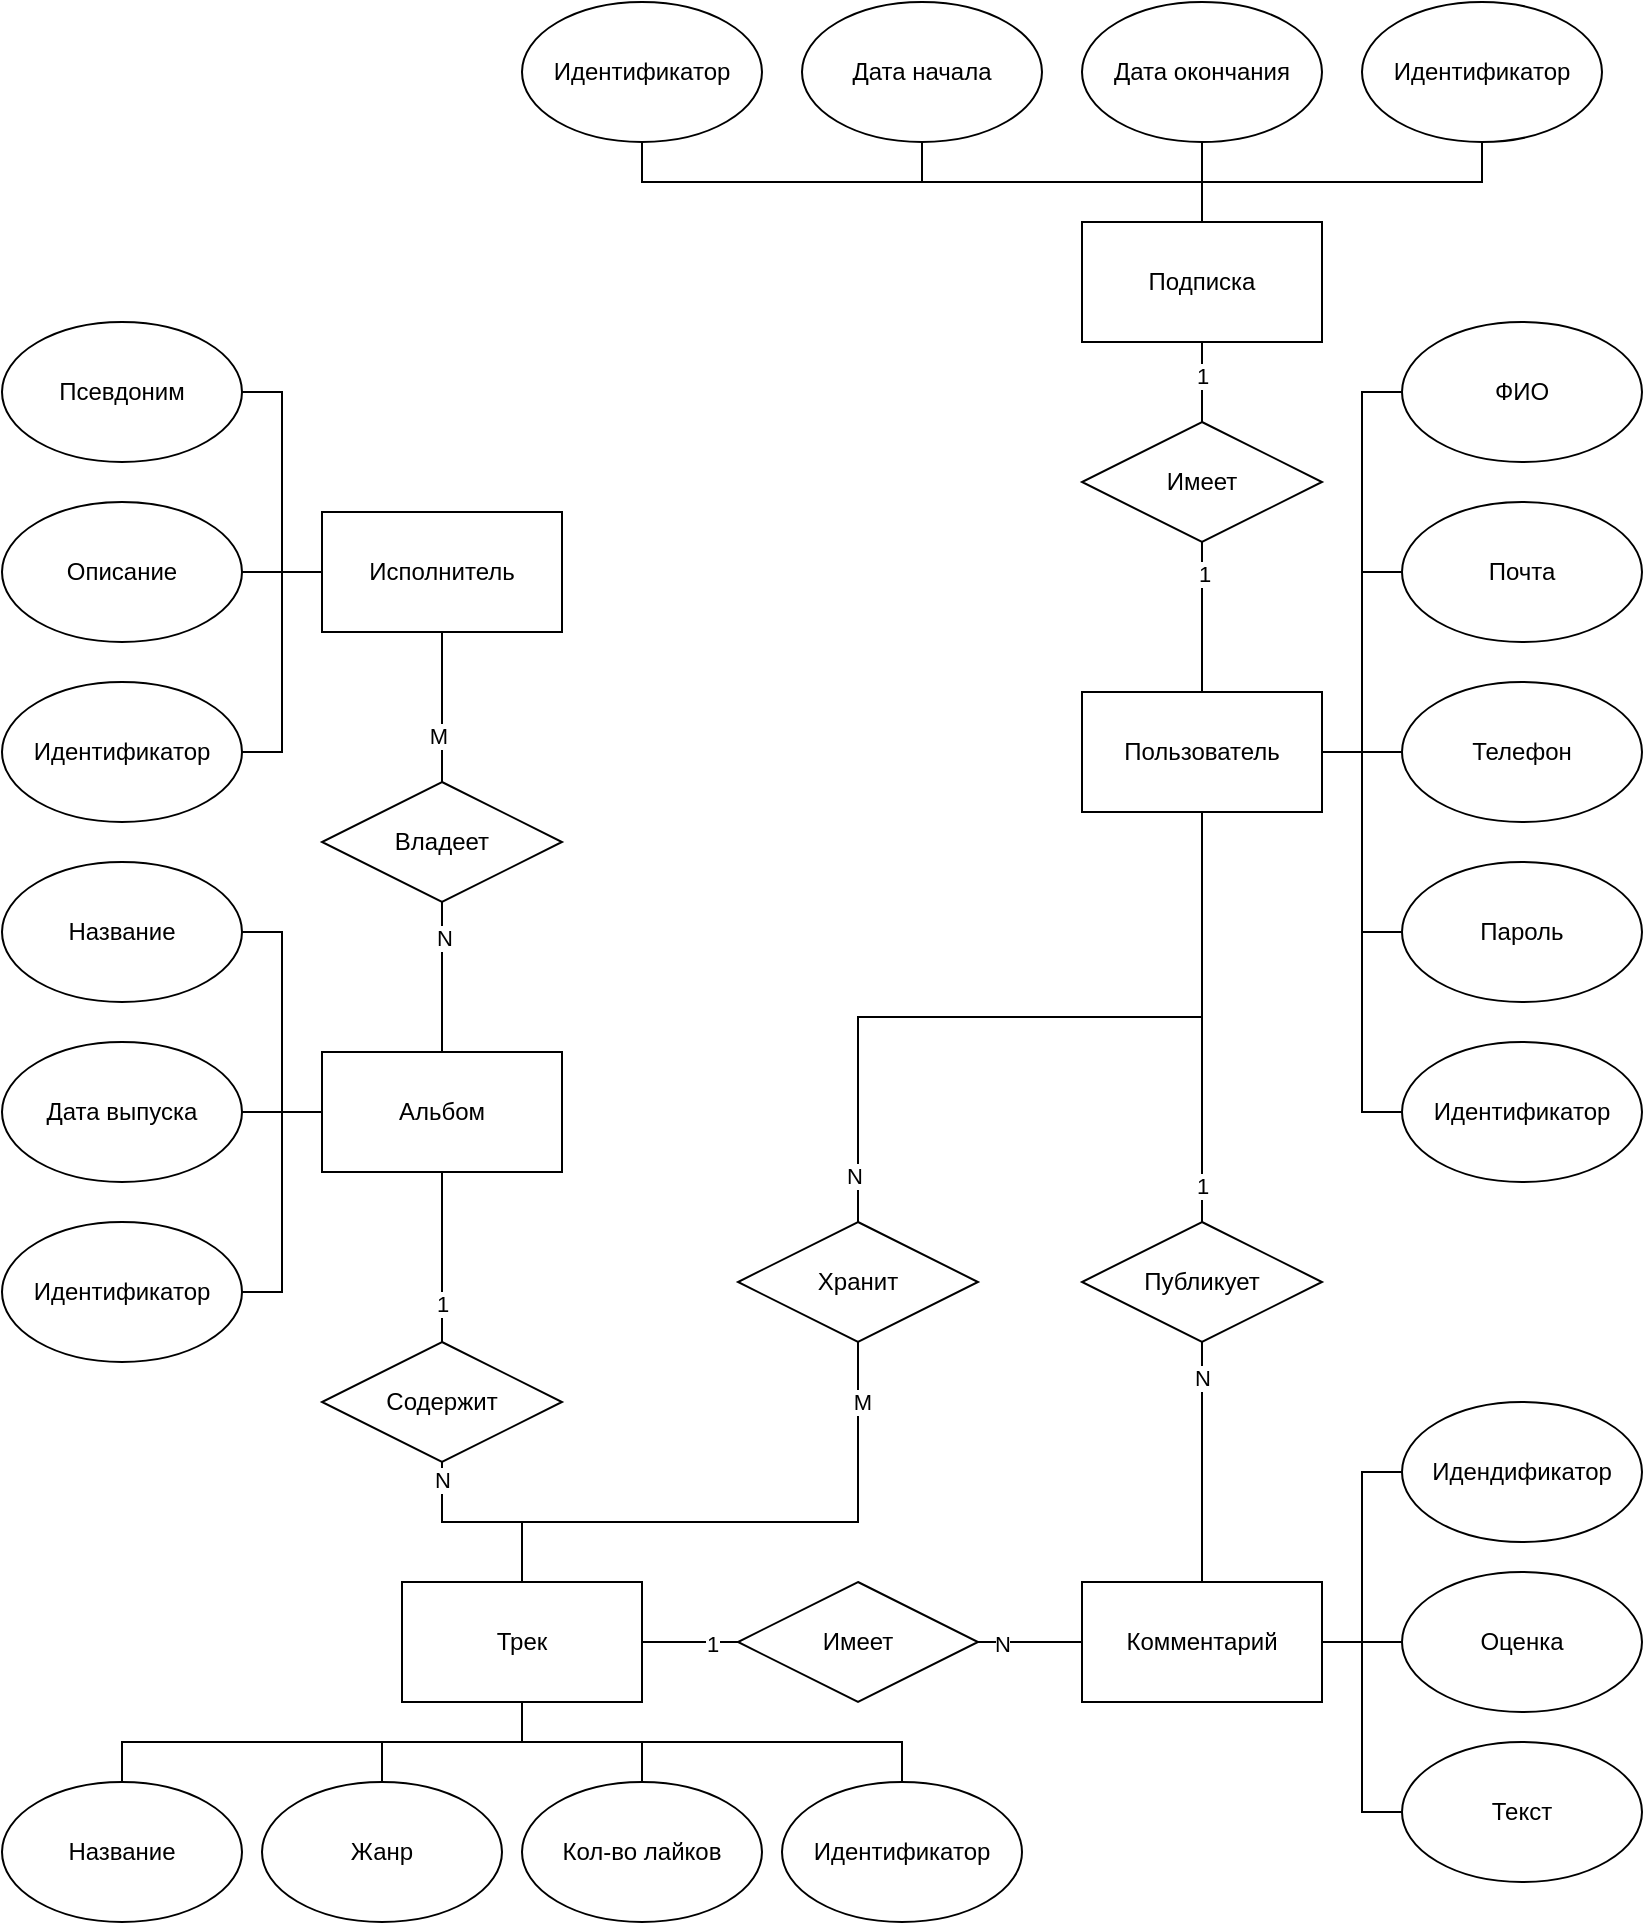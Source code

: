 <mxfile version="22.0.3" type="device">
  <diagram name="Page-1" id="ZaqIwXRcKnVtu84Ctnnx">
    <mxGraphModel dx="984" dy="718" grid="1" gridSize="10" guides="1" tooltips="1" connect="1" arrows="1" fold="1" page="1" pageScale="1" pageWidth="827" pageHeight="1169" math="0" shadow="0">
      <root>
        <mxCell id="0" />
        <mxCell id="1" parent="0" />
        <mxCell id="bMCT6bNHXgNXmFaWf76b-39" style="edgeStyle=orthogonalEdgeStyle;rounded=0;orthogonalLoop=1;jettySize=auto;html=1;exitX=1;exitY=0.5;exitDx=0;exitDy=0;entryX=0;entryY=0.5;entryDx=0;entryDy=0;endArrow=none;endFill=0;" parent="1" source="bMCT6bNHXgNXmFaWf76b-14" target="bMCT6bNHXgNXmFaWf76b-15" edge="1">
          <mxGeometry relative="1" as="geometry" />
        </mxCell>
        <mxCell id="bMCT6bNHXgNXmFaWf76b-40" style="edgeStyle=orthogonalEdgeStyle;rounded=0;orthogonalLoop=1;jettySize=auto;html=1;exitX=1;exitY=0.5;exitDx=0;exitDy=0;entryX=0;entryY=0.5;entryDx=0;entryDy=0;endArrow=none;endFill=0;" parent="1" source="bMCT6bNHXgNXmFaWf76b-14" target="bMCT6bNHXgNXmFaWf76b-16" edge="1">
          <mxGeometry relative="1" as="geometry" />
        </mxCell>
        <mxCell id="bMCT6bNHXgNXmFaWf76b-41" style="edgeStyle=orthogonalEdgeStyle;rounded=0;orthogonalLoop=1;jettySize=auto;html=1;exitX=1;exitY=0.5;exitDx=0;exitDy=0;endArrow=none;endFill=0;" parent="1" source="bMCT6bNHXgNXmFaWf76b-14" target="bMCT6bNHXgNXmFaWf76b-17" edge="1">
          <mxGeometry relative="1" as="geometry" />
        </mxCell>
        <mxCell id="bMCT6bNHXgNXmFaWf76b-42" style="edgeStyle=orthogonalEdgeStyle;rounded=0;orthogonalLoop=1;jettySize=auto;html=1;exitX=1;exitY=0.5;exitDx=0;exitDy=0;entryX=0;entryY=0.5;entryDx=0;entryDy=0;endArrow=none;endFill=0;" parent="1" source="bMCT6bNHXgNXmFaWf76b-14" target="bMCT6bNHXgNXmFaWf76b-18" edge="1">
          <mxGeometry relative="1" as="geometry" />
        </mxCell>
        <mxCell id="bMCT6bNHXgNXmFaWf76b-43" style="edgeStyle=orthogonalEdgeStyle;rounded=0;orthogonalLoop=1;jettySize=auto;html=1;exitX=1;exitY=0.5;exitDx=0;exitDy=0;entryX=0;entryY=0.5;entryDx=0;entryDy=0;endArrow=none;endFill=0;" parent="1" source="bMCT6bNHXgNXmFaWf76b-14" target="bMCT6bNHXgNXmFaWf76b-31" edge="1">
          <mxGeometry relative="1" as="geometry" />
        </mxCell>
        <mxCell id="bMCT6bNHXgNXmFaWf76b-59" style="edgeStyle=orthogonalEdgeStyle;rounded=0;orthogonalLoop=1;jettySize=auto;html=1;exitX=0.5;exitY=0;exitDx=0;exitDy=0;entryX=0.5;entryY=1;entryDx=0;entryDy=0;endArrow=none;endFill=0;" parent="1" source="bMCT6bNHXgNXmFaWf76b-14" target="bMCT6bNHXgNXmFaWf76b-58" edge="1">
          <mxGeometry relative="1" as="geometry" />
        </mxCell>
        <mxCell id="GkStRdjyFZFUsdvMpN6v-38" value="1" style="edgeLabel;html=1;align=center;verticalAlign=middle;resizable=0;points=[];" parent="bMCT6bNHXgNXmFaWf76b-59" vertex="1" connectable="0">
          <mxGeometry x="0.573" y="-1" relative="1" as="geometry">
            <mxPoint as="offset" />
          </mxGeometry>
        </mxCell>
        <mxCell id="bMCT6bNHXgNXmFaWf76b-74" style="edgeStyle=orthogonalEdgeStyle;rounded=0;orthogonalLoop=1;jettySize=auto;html=1;exitX=0.5;exitY=1;exitDx=0;exitDy=0;entryX=0.5;entryY=0;entryDx=0;entryDy=0;endArrow=none;endFill=0;" parent="1" source="bMCT6bNHXgNXmFaWf76b-14" target="bMCT6bNHXgNXmFaWf76b-73" edge="1">
          <mxGeometry relative="1" as="geometry" />
        </mxCell>
        <mxCell id="GkStRdjyFZFUsdvMpN6v-27" value="N" style="edgeLabel;html=1;align=center;verticalAlign=middle;resizable=0;points=[];" parent="bMCT6bNHXgNXmFaWf76b-74" vertex="1" connectable="0">
          <mxGeometry x="0.878" y="-2" relative="1" as="geometry">
            <mxPoint as="offset" />
          </mxGeometry>
        </mxCell>
        <mxCell id="hGGk3XV-ql3nhBnSGVCS-5" style="edgeStyle=orthogonalEdgeStyle;rounded=0;orthogonalLoop=1;jettySize=auto;html=1;exitX=0.5;exitY=1;exitDx=0;exitDy=0;entryX=0.5;entryY=0;entryDx=0;entryDy=0;endArrow=none;endFill=0;" parent="1" source="bMCT6bNHXgNXmFaWf76b-14" target="hGGk3XV-ql3nhBnSGVCS-1" edge="1">
          <mxGeometry relative="1" as="geometry" />
        </mxCell>
        <mxCell id="hGGk3XV-ql3nhBnSGVCS-12" value="1" style="edgeLabel;html=1;align=center;verticalAlign=middle;resizable=0;points=[];" parent="hGGk3XV-ql3nhBnSGVCS-5" vertex="1" connectable="0">
          <mxGeometry x="0.821" relative="1" as="geometry">
            <mxPoint as="offset" />
          </mxGeometry>
        </mxCell>
        <mxCell id="bMCT6bNHXgNXmFaWf76b-14" value="Пользователь" style="rounded=0;whiteSpace=wrap;html=1;" parent="1" vertex="1">
          <mxGeometry x="540" y="355" width="120" height="60" as="geometry" />
        </mxCell>
        <mxCell id="bMCT6bNHXgNXmFaWf76b-15" value="ФИО" style="ellipse;whiteSpace=wrap;html=1;" parent="1" vertex="1">
          <mxGeometry x="700" y="170" width="120" height="70" as="geometry" />
        </mxCell>
        <mxCell id="bMCT6bNHXgNXmFaWf76b-16" value="Почта" style="ellipse;whiteSpace=wrap;html=1;" parent="1" vertex="1">
          <mxGeometry x="700" y="260" width="120" height="70" as="geometry" />
        </mxCell>
        <mxCell id="bMCT6bNHXgNXmFaWf76b-17" value="Телефон" style="ellipse;whiteSpace=wrap;html=1;" parent="1" vertex="1">
          <mxGeometry x="700" y="350" width="120" height="70" as="geometry" />
        </mxCell>
        <mxCell id="bMCT6bNHXgNXmFaWf76b-18" value="Пароль" style="ellipse;whiteSpace=wrap;html=1;" parent="1" vertex="1">
          <mxGeometry x="700" y="440" width="120" height="70" as="geometry" />
        </mxCell>
        <mxCell id="bMCT6bNHXgNXmFaWf76b-44" style="edgeStyle=orthogonalEdgeStyle;rounded=0;orthogonalLoop=1;jettySize=auto;html=1;exitX=0.5;exitY=1;exitDx=0;exitDy=0;entryX=0.5;entryY=0;entryDx=0;entryDy=0;endArrow=none;endFill=0;" parent="1" source="bMCT6bNHXgNXmFaWf76b-19" target="bMCT6bNHXgNXmFaWf76b-20" edge="1">
          <mxGeometry relative="1" as="geometry" />
        </mxCell>
        <mxCell id="bMCT6bNHXgNXmFaWf76b-45" style="edgeStyle=orthogonalEdgeStyle;rounded=0;orthogonalLoop=1;jettySize=auto;html=1;exitX=0.5;exitY=1;exitDx=0;exitDy=0;entryX=0.5;entryY=0;entryDx=0;entryDy=0;endArrow=none;endFill=0;" parent="1" source="bMCT6bNHXgNXmFaWf76b-19" target="bMCT6bNHXgNXmFaWf76b-21" edge="1">
          <mxGeometry relative="1" as="geometry" />
        </mxCell>
        <mxCell id="bMCT6bNHXgNXmFaWf76b-46" style="edgeStyle=orthogonalEdgeStyle;rounded=0;orthogonalLoop=1;jettySize=auto;html=1;exitX=0.5;exitY=1;exitDx=0;exitDy=0;entryX=0.5;entryY=0;entryDx=0;entryDy=0;endArrow=none;endFill=0;" parent="1" source="bMCT6bNHXgNXmFaWf76b-19" target="bMCT6bNHXgNXmFaWf76b-22" edge="1">
          <mxGeometry relative="1" as="geometry" />
        </mxCell>
        <mxCell id="bMCT6bNHXgNXmFaWf76b-47" style="edgeStyle=orthogonalEdgeStyle;rounded=0;orthogonalLoop=1;jettySize=auto;html=1;exitX=0.5;exitY=1;exitDx=0;exitDy=0;entryX=0.5;entryY=0;entryDx=0;entryDy=0;endArrow=none;endFill=0;" parent="1" source="bMCT6bNHXgNXmFaWf76b-19" target="bMCT6bNHXgNXmFaWf76b-32" edge="1">
          <mxGeometry relative="1" as="geometry" />
        </mxCell>
        <mxCell id="hGGk3XV-ql3nhBnSGVCS-2" style="edgeStyle=orthogonalEdgeStyle;rounded=0;orthogonalLoop=1;jettySize=auto;html=1;exitX=1;exitY=0.5;exitDx=0;exitDy=0;entryX=0;entryY=0.5;entryDx=0;entryDy=0;endArrow=none;endFill=0;" parent="1" source="bMCT6bNHXgNXmFaWf76b-19" target="GkStRdjyFZFUsdvMpN6v-15" edge="1">
          <mxGeometry relative="1" as="geometry" />
        </mxCell>
        <mxCell id="hGGk3XV-ql3nhBnSGVCS-6" value="1" style="edgeLabel;html=1;align=center;verticalAlign=middle;resizable=0;points=[];" parent="hGGk3XV-ql3nhBnSGVCS-2" vertex="1" connectable="0">
          <mxGeometry x="0.439" y="-1" relative="1" as="geometry">
            <mxPoint as="offset" />
          </mxGeometry>
        </mxCell>
        <mxCell id="bMCT6bNHXgNXmFaWf76b-19" value="Трек" style="rounded=0;whiteSpace=wrap;html=1;" parent="1" vertex="1">
          <mxGeometry x="200" y="800" width="120" height="60" as="geometry" />
        </mxCell>
        <mxCell id="bMCT6bNHXgNXmFaWf76b-20" value="Название" style="ellipse;whiteSpace=wrap;html=1;" parent="1" vertex="1">
          <mxGeometry y="900" width="120" height="70" as="geometry" />
        </mxCell>
        <mxCell id="bMCT6bNHXgNXmFaWf76b-21" value="Жанр" style="ellipse;whiteSpace=wrap;html=1;" parent="1" vertex="1">
          <mxGeometry x="130" y="900" width="120" height="70" as="geometry" />
        </mxCell>
        <mxCell id="bMCT6bNHXgNXmFaWf76b-22" value="Кол-во лайков" style="ellipse;whiteSpace=wrap;html=1;" parent="1" vertex="1">
          <mxGeometry x="260" y="900" width="120" height="70" as="geometry" />
        </mxCell>
        <mxCell id="bMCT6bNHXgNXmFaWf76b-33" style="edgeStyle=orthogonalEdgeStyle;rounded=0;orthogonalLoop=1;jettySize=auto;html=1;exitX=0;exitY=0.5;exitDx=0;exitDy=0;entryX=1;entryY=0.5;entryDx=0;entryDy=0;endArrow=none;endFill=0;" parent="1" source="bMCT6bNHXgNXmFaWf76b-23" target="bMCT6bNHXgNXmFaWf76b-24" edge="1">
          <mxGeometry relative="1" as="geometry" />
        </mxCell>
        <mxCell id="bMCT6bNHXgNXmFaWf76b-34" style="edgeStyle=orthogonalEdgeStyle;rounded=0;orthogonalLoop=1;jettySize=auto;html=1;exitX=0;exitY=0.5;exitDx=0;exitDy=0;entryX=1;entryY=0.5;entryDx=0;entryDy=0;endArrow=none;endFill=0;" parent="1" source="bMCT6bNHXgNXmFaWf76b-23" target="bMCT6bNHXgNXmFaWf76b-25" edge="1">
          <mxGeometry relative="1" as="geometry" />
        </mxCell>
        <mxCell id="bMCT6bNHXgNXmFaWf76b-35" style="edgeStyle=orthogonalEdgeStyle;rounded=0;orthogonalLoop=1;jettySize=auto;html=1;exitX=0;exitY=0.5;exitDx=0;exitDy=0;entryX=1;entryY=0.5;entryDx=0;entryDy=0;endArrow=none;endFill=0;" parent="1" source="bMCT6bNHXgNXmFaWf76b-23" target="bMCT6bNHXgNXmFaWf76b-29" edge="1">
          <mxGeometry relative="1" as="geometry" />
        </mxCell>
        <mxCell id="bMCT6bNHXgNXmFaWf76b-50" style="edgeStyle=orthogonalEdgeStyle;rounded=0;orthogonalLoop=1;jettySize=auto;html=1;exitX=0.5;exitY=1;exitDx=0;exitDy=0;entryX=0.5;entryY=0;entryDx=0;entryDy=0;endArrow=none;endFill=0;" parent="1" source="bMCT6bNHXgNXmFaWf76b-23" target="bMCT6bNHXgNXmFaWf76b-48" edge="1">
          <mxGeometry relative="1" as="geometry" />
        </mxCell>
        <mxCell id="GkStRdjyFZFUsdvMpN6v-35" value="M" style="edgeLabel;html=1;align=center;verticalAlign=middle;resizable=0;points=[];" parent="bMCT6bNHXgNXmFaWf76b-50" vertex="1" connectable="0">
          <mxGeometry x="0.387" y="-2" relative="1" as="geometry">
            <mxPoint as="offset" />
          </mxGeometry>
        </mxCell>
        <mxCell id="bMCT6bNHXgNXmFaWf76b-23" value="Исполнитель" style="rounded=0;whiteSpace=wrap;html=1;" parent="1" vertex="1">
          <mxGeometry x="160" y="265" width="120" height="60" as="geometry" />
        </mxCell>
        <mxCell id="bMCT6bNHXgNXmFaWf76b-24" value="Псевдоним" style="ellipse;whiteSpace=wrap;html=1;" parent="1" vertex="1">
          <mxGeometry y="170" width="120" height="70" as="geometry" />
        </mxCell>
        <mxCell id="bMCT6bNHXgNXmFaWf76b-25" value="Описание" style="ellipse;whiteSpace=wrap;html=1;" parent="1" vertex="1">
          <mxGeometry y="260" width="120" height="70" as="geometry" />
        </mxCell>
        <mxCell id="bMCT6bNHXgNXmFaWf76b-36" style="edgeStyle=orthogonalEdgeStyle;rounded=0;orthogonalLoop=1;jettySize=auto;html=1;exitX=0;exitY=0.5;exitDx=0;exitDy=0;entryX=1;entryY=0.5;entryDx=0;entryDy=0;endArrow=none;endFill=0;" parent="1" source="bMCT6bNHXgNXmFaWf76b-26" target="bMCT6bNHXgNXmFaWf76b-27" edge="1">
          <mxGeometry relative="1" as="geometry" />
        </mxCell>
        <mxCell id="bMCT6bNHXgNXmFaWf76b-37" style="edgeStyle=orthogonalEdgeStyle;rounded=0;orthogonalLoop=1;jettySize=auto;html=1;exitX=0;exitY=0.5;exitDx=0;exitDy=0;entryX=1;entryY=0.5;entryDx=0;entryDy=0;endArrow=none;endFill=0;" parent="1" source="bMCT6bNHXgNXmFaWf76b-26" target="bMCT6bNHXgNXmFaWf76b-28" edge="1">
          <mxGeometry relative="1" as="geometry" />
        </mxCell>
        <mxCell id="bMCT6bNHXgNXmFaWf76b-38" style="edgeStyle=orthogonalEdgeStyle;rounded=0;orthogonalLoop=1;jettySize=auto;html=1;exitX=0;exitY=0.5;exitDx=0;exitDy=0;entryX=1;entryY=0.5;entryDx=0;entryDy=0;endArrow=none;endFill=0;" parent="1" source="bMCT6bNHXgNXmFaWf76b-26" target="bMCT6bNHXgNXmFaWf76b-30" edge="1">
          <mxGeometry relative="1" as="geometry" />
        </mxCell>
        <mxCell id="bMCT6bNHXgNXmFaWf76b-52" style="edgeStyle=orthogonalEdgeStyle;rounded=0;orthogonalLoop=1;jettySize=auto;html=1;exitX=0.5;exitY=1;exitDx=0;exitDy=0;entryX=0.5;entryY=0;entryDx=0;entryDy=0;endArrow=none;endFill=0;" parent="1" source="bMCT6bNHXgNXmFaWf76b-26" target="bMCT6bNHXgNXmFaWf76b-49" edge="1">
          <mxGeometry relative="1" as="geometry" />
        </mxCell>
        <mxCell id="GkStRdjyFZFUsdvMpN6v-33" value="1" style="edgeLabel;html=1;align=center;verticalAlign=middle;resizable=0;points=[];" parent="bMCT6bNHXgNXmFaWf76b-52" vertex="1" connectable="0">
          <mxGeometry x="0.553" relative="1" as="geometry">
            <mxPoint as="offset" />
          </mxGeometry>
        </mxCell>
        <mxCell id="bMCT6bNHXgNXmFaWf76b-26" value="Альбом" style="rounded=0;whiteSpace=wrap;html=1;" parent="1" vertex="1">
          <mxGeometry x="160" y="535" width="120" height="60" as="geometry" />
        </mxCell>
        <mxCell id="bMCT6bNHXgNXmFaWf76b-27" value="Название" style="ellipse;whiteSpace=wrap;html=1;" parent="1" vertex="1">
          <mxGeometry y="440" width="120" height="70" as="geometry" />
        </mxCell>
        <mxCell id="bMCT6bNHXgNXmFaWf76b-28" value="Дата выпуска" style="ellipse;whiteSpace=wrap;html=1;" parent="1" vertex="1">
          <mxGeometry y="530" width="120" height="70" as="geometry" />
        </mxCell>
        <mxCell id="bMCT6bNHXgNXmFaWf76b-29" value="Идентификатор" style="ellipse;whiteSpace=wrap;html=1;" parent="1" vertex="1">
          <mxGeometry y="350" width="120" height="70" as="geometry" />
        </mxCell>
        <mxCell id="bMCT6bNHXgNXmFaWf76b-30" value="Идентификатор" style="ellipse;whiteSpace=wrap;html=1;" parent="1" vertex="1">
          <mxGeometry y="620" width="120" height="70" as="geometry" />
        </mxCell>
        <mxCell id="bMCT6bNHXgNXmFaWf76b-31" value="Идентификатор" style="ellipse;whiteSpace=wrap;html=1;" parent="1" vertex="1">
          <mxGeometry x="700" y="530" width="120" height="70" as="geometry" />
        </mxCell>
        <mxCell id="bMCT6bNHXgNXmFaWf76b-32" value="Идентификатор" style="ellipse;whiteSpace=wrap;html=1;" parent="1" vertex="1">
          <mxGeometry x="390" y="900" width="120" height="70" as="geometry" />
        </mxCell>
        <mxCell id="bMCT6bNHXgNXmFaWf76b-51" style="edgeStyle=orthogonalEdgeStyle;rounded=0;orthogonalLoop=1;jettySize=auto;html=1;exitX=0.5;exitY=1;exitDx=0;exitDy=0;entryX=0.5;entryY=0;entryDx=0;entryDy=0;endArrow=none;endFill=0;" parent="1" source="bMCT6bNHXgNXmFaWf76b-48" target="bMCT6bNHXgNXmFaWf76b-26" edge="1">
          <mxGeometry relative="1" as="geometry" />
        </mxCell>
        <mxCell id="GkStRdjyFZFUsdvMpN6v-36" value="N" style="edgeLabel;html=1;align=center;verticalAlign=middle;resizable=0;points=[];" parent="bMCT6bNHXgNXmFaWf76b-51" vertex="1" connectable="0">
          <mxGeometry x="-0.52" y="1" relative="1" as="geometry">
            <mxPoint as="offset" />
          </mxGeometry>
        </mxCell>
        <mxCell id="bMCT6bNHXgNXmFaWf76b-48" value="Владеет" style="rhombus;whiteSpace=wrap;html=1;" parent="1" vertex="1">
          <mxGeometry x="160" y="400" width="120" height="60" as="geometry" />
        </mxCell>
        <mxCell id="bMCT6bNHXgNXmFaWf76b-53" style="edgeStyle=orthogonalEdgeStyle;rounded=0;orthogonalLoop=1;jettySize=auto;html=1;exitX=0.5;exitY=1;exitDx=0;exitDy=0;entryX=0.5;entryY=0;entryDx=0;entryDy=0;endArrow=none;endFill=0;" parent="1" source="bMCT6bNHXgNXmFaWf76b-49" target="bMCT6bNHXgNXmFaWf76b-19" edge="1">
          <mxGeometry relative="1" as="geometry" />
        </mxCell>
        <mxCell id="GkStRdjyFZFUsdvMpN6v-34" value="N" style="edgeLabel;html=1;align=center;verticalAlign=middle;resizable=0;points=[];" parent="bMCT6bNHXgNXmFaWf76b-53" vertex="1" connectable="0">
          <mxGeometry x="-0.825" relative="1" as="geometry">
            <mxPoint as="offset" />
          </mxGeometry>
        </mxCell>
        <mxCell id="bMCT6bNHXgNXmFaWf76b-49" value="Содержит" style="rhombus;whiteSpace=wrap;html=1;" parent="1" vertex="1">
          <mxGeometry x="160" y="680" width="120" height="60" as="geometry" />
        </mxCell>
        <mxCell id="bMCT6bNHXgNXmFaWf76b-62" style="edgeStyle=orthogonalEdgeStyle;rounded=0;orthogonalLoop=1;jettySize=auto;html=1;exitX=0.5;exitY=0;exitDx=0;exitDy=0;entryX=0.5;entryY=1;entryDx=0;entryDy=0;endArrow=none;endFill=0;" parent="1" source="bMCT6bNHXgNXmFaWf76b-54" target="bMCT6bNHXgNXmFaWf76b-56" edge="1">
          <mxGeometry relative="1" as="geometry" />
        </mxCell>
        <mxCell id="bMCT6bNHXgNXmFaWf76b-63" style="edgeStyle=orthogonalEdgeStyle;rounded=0;orthogonalLoop=1;jettySize=auto;html=1;exitX=0.5;exitY=0;exitDx=0;exitDy=0;entryX=0.5;entryY=1;entryDx=0;entryDy=0;endArrow=none;endFill=0;" parent="1" source="bMCT6bNHXgNXmFaWf76b-54" target="bMCT6bNHXgNXmFaWf76b-57" edge="1">
          <mxGeometry relative="1" as="geometry" />
        </mxCell>
        <mxCell id="XhRxboW9JvPbOk-oIq7s-3" style="edgeStyle=orthogonalEdgeStyle;rounded=0;orthogonalLoop=1;jettySize=auto;html=1;exitX=0.5;exitY=0;exitDx=0;exitDy=0;entryX=0.5;entryY=1;entryDx=0;entryDy=0;endArrow=none;endFill=0;" parent="1" source="bMCT6bNHXgNXmFaWf76b-54" target="bMCT6bNHXgNXmFaWf76b-55" edge="1">
          <mxGeometry relative="1" as="geometry" />
        </mxCell>
        <mxCell id="wK0DKr3NX2WY4MT_MML3-2" style="edgeStyle=orthogonalEdgeStyle;rounded=0;orthogonalLoop=1;jettySize=auto;html=1;exitX=0.5;exitY=0;exitDx=0;exitDy=0;endArrow=none;endFill=0;" parent="1" source="bMCT6bNHXgNXmFaWf76b-54" target="wK0DKr3NX2WY4MT_MML3-1" edge="1">
          <mxGeometry relative="1" as="geometry" />
        </mxCell>
        <mxCell id="bMCT6bNHXgNXmFaWf76b-54" value="Подписка" style="rounded=0;whiteSpace=wrap;html=1;" parent="1" vertex="1">
          <mxGeometry x="540" y="120" width="120" height="60" as="geometry" />
        </mxCell>
        <mxCell id="bMCT6bNHXgNXmFaWf76b-55" value="Дата начала" style="ellipse;whiteSpace=wrap;html=1;" parent="1" vertex="1">
          <mxGeometry x="400" y="10" width="120" height="70" as="geometry" />
        </mxCell>
        <mxCell id="bMCT6bNHXgNXmFaWf76b-56" value="Дата окончания" style="ellipse;whiteSpace=wrap;html=1;" parent="1" vertex="1">
          <mxGeometry x="540" y="10" width="120" height="70" as="geometry" />
        </mxCell>
        <mxCell id="bMCT6bNHXgNXmFaWf76b-57" value="Идентификатор" style="ellipse;whiteSpace=wrap;html=1;" parent="1" vertex="1">
          <mxGeometry x="680" y="10" width="120" height="70" as="geometry" />
        </mxCell>
        <mxCell id="bMCT6bNHXgNXmFaWf76b-60" style="edgeStyle=orthogonalEdgeStyle;rounded=0;orthogonalLoop=1;jettySize=auto;html=1;exitX=0.5;exitY=0;exitDx=0;exitDy=0;entryX=0.5;entryY=1;entryDx=0;entryDy=0;endArrow=none;endFill=0;" parent="1" source="bMCT6bNHXgNXmFaWf76b-58" target="bMCT6bNHXgNXmFaWf76b-54" edge="1">
          <mxGeometry relative="1" as="geometry" />
        </mxCell>
        <mxCell id="bMCT6bNHXgNXmFaWf76b-67" value="1" style="edgeLabel;html=1;align=center;verticalAlign=middle;resizable=0;points=[];" parent="bMCT6bNHXgNXmFaWf76b-60" vertex="1" connectable="0">
          <mxGeometry x="0.166" relative="1" as="geometry">
            <mxPoint as="offset" />
          </mxGeometry>
        </mxCell>
        <mxCell id="bMCT6bNHXgNXmFaWf76b-58" value="Имеет" style="rhombus;whiteSpace=wrap;html=1;" parent="1" vertex="1">
          <mxGeometry x="540" y="220" width="120" height="60" as="geometry" />
        </mxCell>
        <mxCell id="bMCT6bNHXgNXmFaWf76b-75" style="edgeStyle=orthogonalEdgeStyle;rounded=0;orthogonalLoop=1;jettySize=auto;html=1;exitX=0.5;exitY=1;exitDx=0;exitDy=0;entryX=0.5;entryY=0;entryDx=0;entryDy=0;endArrow=none;endFill=0;" parent="1" source="bMCT6bNHXgNXmFaWf76b-73" target="bMCT6bNHXgNXmFaWf76b-19" edge="1">
          <mxGeometry relative="1" as="geometry">
            <Array as="points">
              <mxPoint x="428" y="770" />
              <mxPoint x="260" y="770" />
            </Array>
          </mxGeometry>
        </mxCell>
        <mxCell id="GkStRdjyFZFUsdvMpN6v-28" value="M" style="edgeLabel;html=1;align=center;verticalAlign=middle;resizable=0;points=[];" parent="bMCT6bNHXgNXmFaWf76b-75" vertex="1" connectable="0">
          <mxGeometry x="-0.794" y="2" relative="1" as="geometry">
            <mxPoint as="offset" />
          </mxGeometry>
        </mxCell>
        <mxCell id="bMCT6bNHXgNXmFaWf76b-73" value="Хранит" style="rhombus;whiteSpace=wrap;html=1;" parent="1" vertex="1">
          <mxGeometry x="368" y="620" width="120" height="60" as="geometry" />
        </mxCell>
        <mxCell id="wK0DKr3NX2WY4MT_MML3-1" value="Идентификатор" style="ellipse;whiteSpace=wrap;html=1;" parent="1" vertex="1">
          <mxGeometry x="260" y="10" width="120" height="70" as="geometry" />
        </mxCell>
        <mxCell id="hGGk3XV-ql3nhBnSGVCS-3" style="edgeStyle=orthogonalEdgeStyle;rounded=0;orthogonalLoop=1;jettySize=auto;html=1;exitX=1;exitY=0.5;exitDx=0;exitDy=0;entryX=0;entryY=0.5;entryDx=0;entryDy=0;endArrow=none;endFill=0;" parent="1" source="GkStRdjyFZFUsdvMpN6v-15" target="GkStRdjyFZFUsdvMpN6v-16" edge="1">
          <mxGeometry relative="1" as="geometry" />
        </mxCell>
        <mxCell id="hGGk3XV-ql3nhBnSGVCS-7" value="N" style="edgeLabel;html=1;align=center;verticalAlign=middle;resizable=0;points=[];" parent="hGGk3XV-ql3nhBnSGVCS-3" vertex="1" connectable="0">
          <mxGeometry x="-0.538" y="-1" relative="1" as="geometry">
            <mxPoint as="offset" />
          </mxGeometry>
        </mxCell>
        <mxCell id="GkStRdjyFZFUsdvMpN6v-15" value="Имеет" style="rhombus;whiteSpace=wrap;html=1;" parent="1" vertex="1">
          <mxGeometry x="368" y="800" width="120" height="60" as="geometry" />
        </mxCell>
        <mxCell id="hGGk3XV-ql3nhBnSGVCS-8" style="edgeStyle=orthogonalEdgeStyle;rounded=0;orthogonalLoop=1;jettySize=auto;html=1;exitX=1;exitY=0.5;exitDx=0;exitDy=0;entryX=0;entryY=0.5;entryDx=0;entryDy=0;endArrow=none;endFill=0;" parent="1" source="GkStRdjyFZFUsdvMpN6v-16" target="GkStRdjyFZFUsdvMpN6v-39" edge="1">
          <mxGeometry relative="1" as="geometry" />
        </mxCell>
        <mxCell id="hGGk3XV-ql3nhBnSGVCS-9" style="edgeStyle=orthogonalEdgeStyle;rounded=0;orthogonalLoop=1;jettySize=auto;html=1;exitX=1;exitY=0.5;exitDx=0;exitDy=0;endArrow=none;endFill=0;" parent="1" source="GkStRdjyFZFUsdvMpN6v-16" target="GkStRdjyFZFUsdvMpN6v-40" edge="1">
          <mxGeometry relative="1" as="geometry" />
        </mxCell>
        <mxCell id="hGGk3XV-ql3nhBnSGVCS-10" style="edgeStyle=orthogonalEdgeStyle;rounded=0;orthogonalLoop=1;jettySize=auto;html=1;exitX=1;exitY=0.5;exitDx=0;exitDy=0;entryX=0;entryY=0.5;entryDx=0;entryDy=0;endArrow=none;endFill=0;" parent="1" source="GkStRdjyFZFUsdvMpN6v-16" target="GkStRdjyFZFUsdvMpN6v-41" edge="1">
          <mxGeometry relative="1" as="geometry" />
        </mxCell>
        <mxCell id="GkStRdjyFZFUsdvMpN6v-16" value="Комментарий" style="rounded=0;whiteSpace=wrap;html=1;" parent="1" vertex="1">
          <mxGeometry x="540" y="800" width="120" height="60" as="geometry" />
        </mxCell>
        <mxCell id="GkStRdjyFZFUsdvMpN6v-39" value="Идендификатор" style="ellipse;whiteSpace=wrap;html=1;" parent="1" vertex="1">
          <mxGeometry x="700" y="710" width="120" height="70" as="geometry" />
        </mxCell>
        <mxCell id="GkStRdjyFZFUsdvMpN6v-40" value="Оценка" style="ellipse;whiteSpace=wrap;html=1;" parent="1" vertex="1">
          <mxGeometry x="700" y="795" width="120" height="70" as="geometry" />
        </mxCell>
        <mxCell id="GkStRdjyFZFUsdvMpN6v-41" value="Текст" style="ellipse;whiteSpace=wrap;html=1;" parent="1" vertex="1">
          <mxGeometry x="700" y="880" width="120" height="70" as="geometry" />
        </mxCell>
        <mxCell id="hGGk3XV-ql3nhBnSGVCS-4" style="edgeStyle=orthogonalEdgeStyle;rounded=0;orthogonalLoop=1;jettySize=auto;html=1;exitX=0.5;exitY=1;exitDx=0;exitDy=0;entryX=0.5;entryY=0;entryDx=0;entryDy=0;endArrow=none;endFill=0;" parent="1" source="hGGk3XV-ql3nhBnSGVCS-1" target="GkStRdjyFZFUsdvMpN6v-16" edge="1">
          <mxGeometry relative="1" as="geometry" />
        </mxCell>
        <mxCell id="hGGk3XV-ql3nhBnSGVCS-13" value="N" style="edgeLabel;html=1;align=center;verticalAlign=middle;resizable=0;points=[];" parent="hGGk3XV-ql3nhBnSGVCS-4" vertex="1" connectable="0">
          <mxGeometry x="-0.697" relative="1" as="geometry">
            <mxPoint as="offset" />
          </mxGeometry>
        </mxCell>
        <mxCell id="hGGk3XV-ql3nhBnSGVCS-1" value="Публикует" style="rhombus;whiteSpace=wrap;html=1;" parent="1" vertex="1">
          <mxGeometry x="540" y="620" width="120" height="60" as="geometry" />
        </mxCell>
      </root>
    </mxGraphModel>
  </diagram>
</mxfile>
